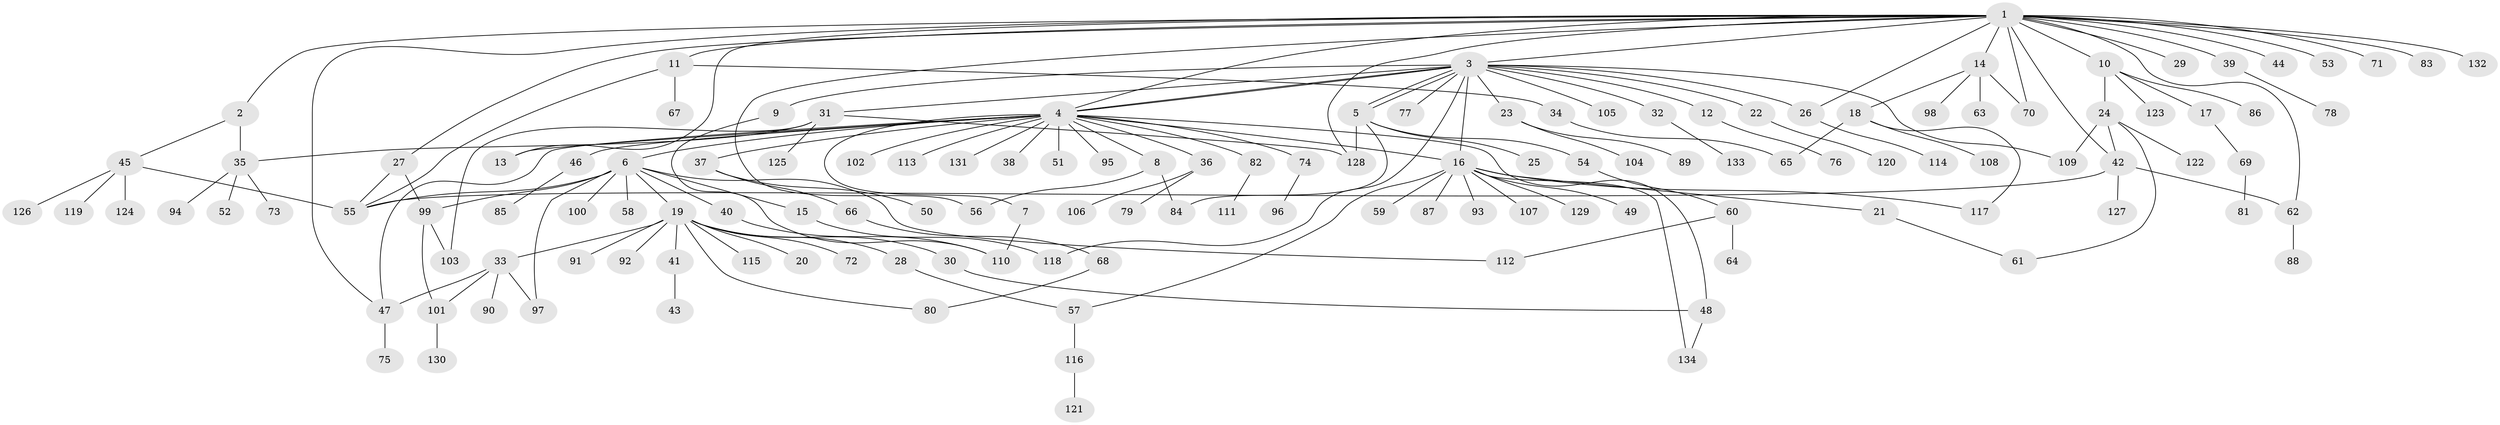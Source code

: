 // Generated by graph-tools (version 1.1) at 2025/01/03/09/25 03:01:39]
// undirected, 134 vertices, 169 edges
graph export_dot {
graph [start="1"]
  node [color=gray90,style=filled];
  1;
  2;
  3;
  4;
  5;
  6;
  7;
  8;
  9;
  10;
  11;
  12;
  13;
  14;
  15;
  16;
  17;
  18;
  19;
  20;
  21;
  22;
  23;
  24;
  25;
  26;
  27;
  28;
  29;
  30;
  31;
  32;
  33;
  34;
  35;
  36;
  37;
  38;
  39;
  40;
  41;
  42;
  43;
  44;
  45;
  46;
  47;
  48;
  49;
  50;
  51;
  52;
  53;
  54;
  55;
  56;
  57;
  58;
  59;
  60;
  61;
  62;
  63;
  64;
  65;
  66;
  67;
  68;
  69;
  70;
  71;
  72;
  73;
  74;
  75;
  76;
  77;
  78;
  79;
  80;
  81;
  82;
  83;
  84;
  85;
  86;
  87;
  88;
  89;
  90;
  91;
  92;
  93;
  94;
  95;
  96;
  97;
  98;
  99;
  100;
  101;
  102;
  103;
  104;
  105;
  106;
  107;
  108;
  109;
  110;
  111;
  112;
  113;
  114;
  115;
  116;
  117;
  118;
  119;
  120;
  121;
  122;
  123;
  124;
  125;
  126;
  127;
  128;
  129;
  130;
  131;
  132;
  133;
  134;
  1 -- 2;
  1 -- 3;
  1 -- 4;
  1 -- 10;
  1 -- 11;
  1 -- 13;
  1 -- 14;
  1 -- 26;
  1 -- 27;
  1 -- 29;
  1 -- 39;
  1 -- 42;
  1 -- 44;
  1 -- 47;
  1 -- 53;
  1 -- 56;
  1 -- 62;
  1 -- 70;
  1 -- 71;
  1 -- 83;
  1 -- 128;
  1 -- 132;
  2 -- 35;
  2 -- 45;
  3 -- 4;
  3 -- 4;
  3 -- 5;
  3 -- 5;
  3 -- 9;
  3 -- 12;
  3 -- 16;
  3 -- 22;
  3 -- 23;
  3 -- 26;
  3 -- 31;
  3 -- 32;
  3 -- 77;
  3 -- 105;
  3 -- 109;
  3 -- 118;
  4 -- 6;
  4 -- 7;
  4 -- 8;
  4 -- 13;
  4 -- 16;
  4 -- 36;
  4 -- 37;
  4 -- 38;
  4 -- 46;
  4 -- 47;
  4 -- 48;
  4 -- 51;
  4 -- 74;
  4 -- 82;
  4 -- 95;
  4 -- 102;
  4 -- 113;
  4 -- 131;
  5 -- 25;
  5 -- 54;
  5 -- 84;
  5 -- 128;
  6 -- 15;
  6 -- 19;
  6 -- 40;
  6 -- 55;
  6 -- 58;
  6 -- 97;
  6 -- 99;
  6 -- 100;
  6 -- 112;
  7 -- 110;
  8 -- 56;
  8 -- 84;
  9 -- 110;
  10 -- 17;
  10 -- 24;
  10 -- 86;
  10 -- 123;
  11 -- 34;
  11 -- 55;
  11 -- 67;
  12 -- 76;
  14 -- 18;
  14 -- 63;
  14 -- 70;
  14 -- 98;
  15 -- 118;
  16 -- 21;
  16 -- 49;
  16 -- 57;
  16 -- 59;
  16 -- 87;
  16 -- 93;
  16 -- 107;
  16 -- 117;
  16 -- 129;
  16 -- 134;
  17 -- 69;
  18 -- 65;
  18 -- 108;
  18 -- 117;
  19 -- 20;
  19 -- 28;
  19 -- 30;
  19 -- 33;
  19 -- 41;
  19 -- 72;
  19 -- 80;
  19 -- 91;
  19 -- 92;
  19 -- 115;
  21 -- 61;
  22 -- 120;
  23 -- 89;
  23 -- 104;
  24 -- 42;
  24 -- 61;
  24 -- 109;
  24 -- 122;
  26 -- 114;
  27 -- 55;
  27 -- 99;
  28 -- 57;
  30 -- 48;
  31 -- 35;
  31 -- 103;
  31 -- 125;
  31 -- 128;
  32 -- 133;
  33 -- 47;
  33 -- 90;
  33 -- 97;
  33 -- 101;
  34 -- 65;
  35 -- 52;
  35 -- 73;
  35 -- 94;
  36 -- 79;
  36 -- 106;
  37 -- 50;
  37 -- 66;
  39 -- 78;
  40 -- 110;
  41 -- 43;
  42 -- 55;
  42 -- 62;
  42 -- 127;
  45 -- 55;
  45 -- 119;
  45 -- 124;
  45 -- 126;
  46 -- 85;
  47 -- 75;
  48 -- 134;
  54 -- 60;
  57 -- 116;
  60 -- 64;
  60 -- 112;
  62 -- 88;
  66 -- 68;
  68 -- 80;
  69 -- 81;
  74 -- 96;
  82 -- 111;
  99 -- 101;
  99 -- 103;
  101 -- 130;
  116 -- 121;
}

